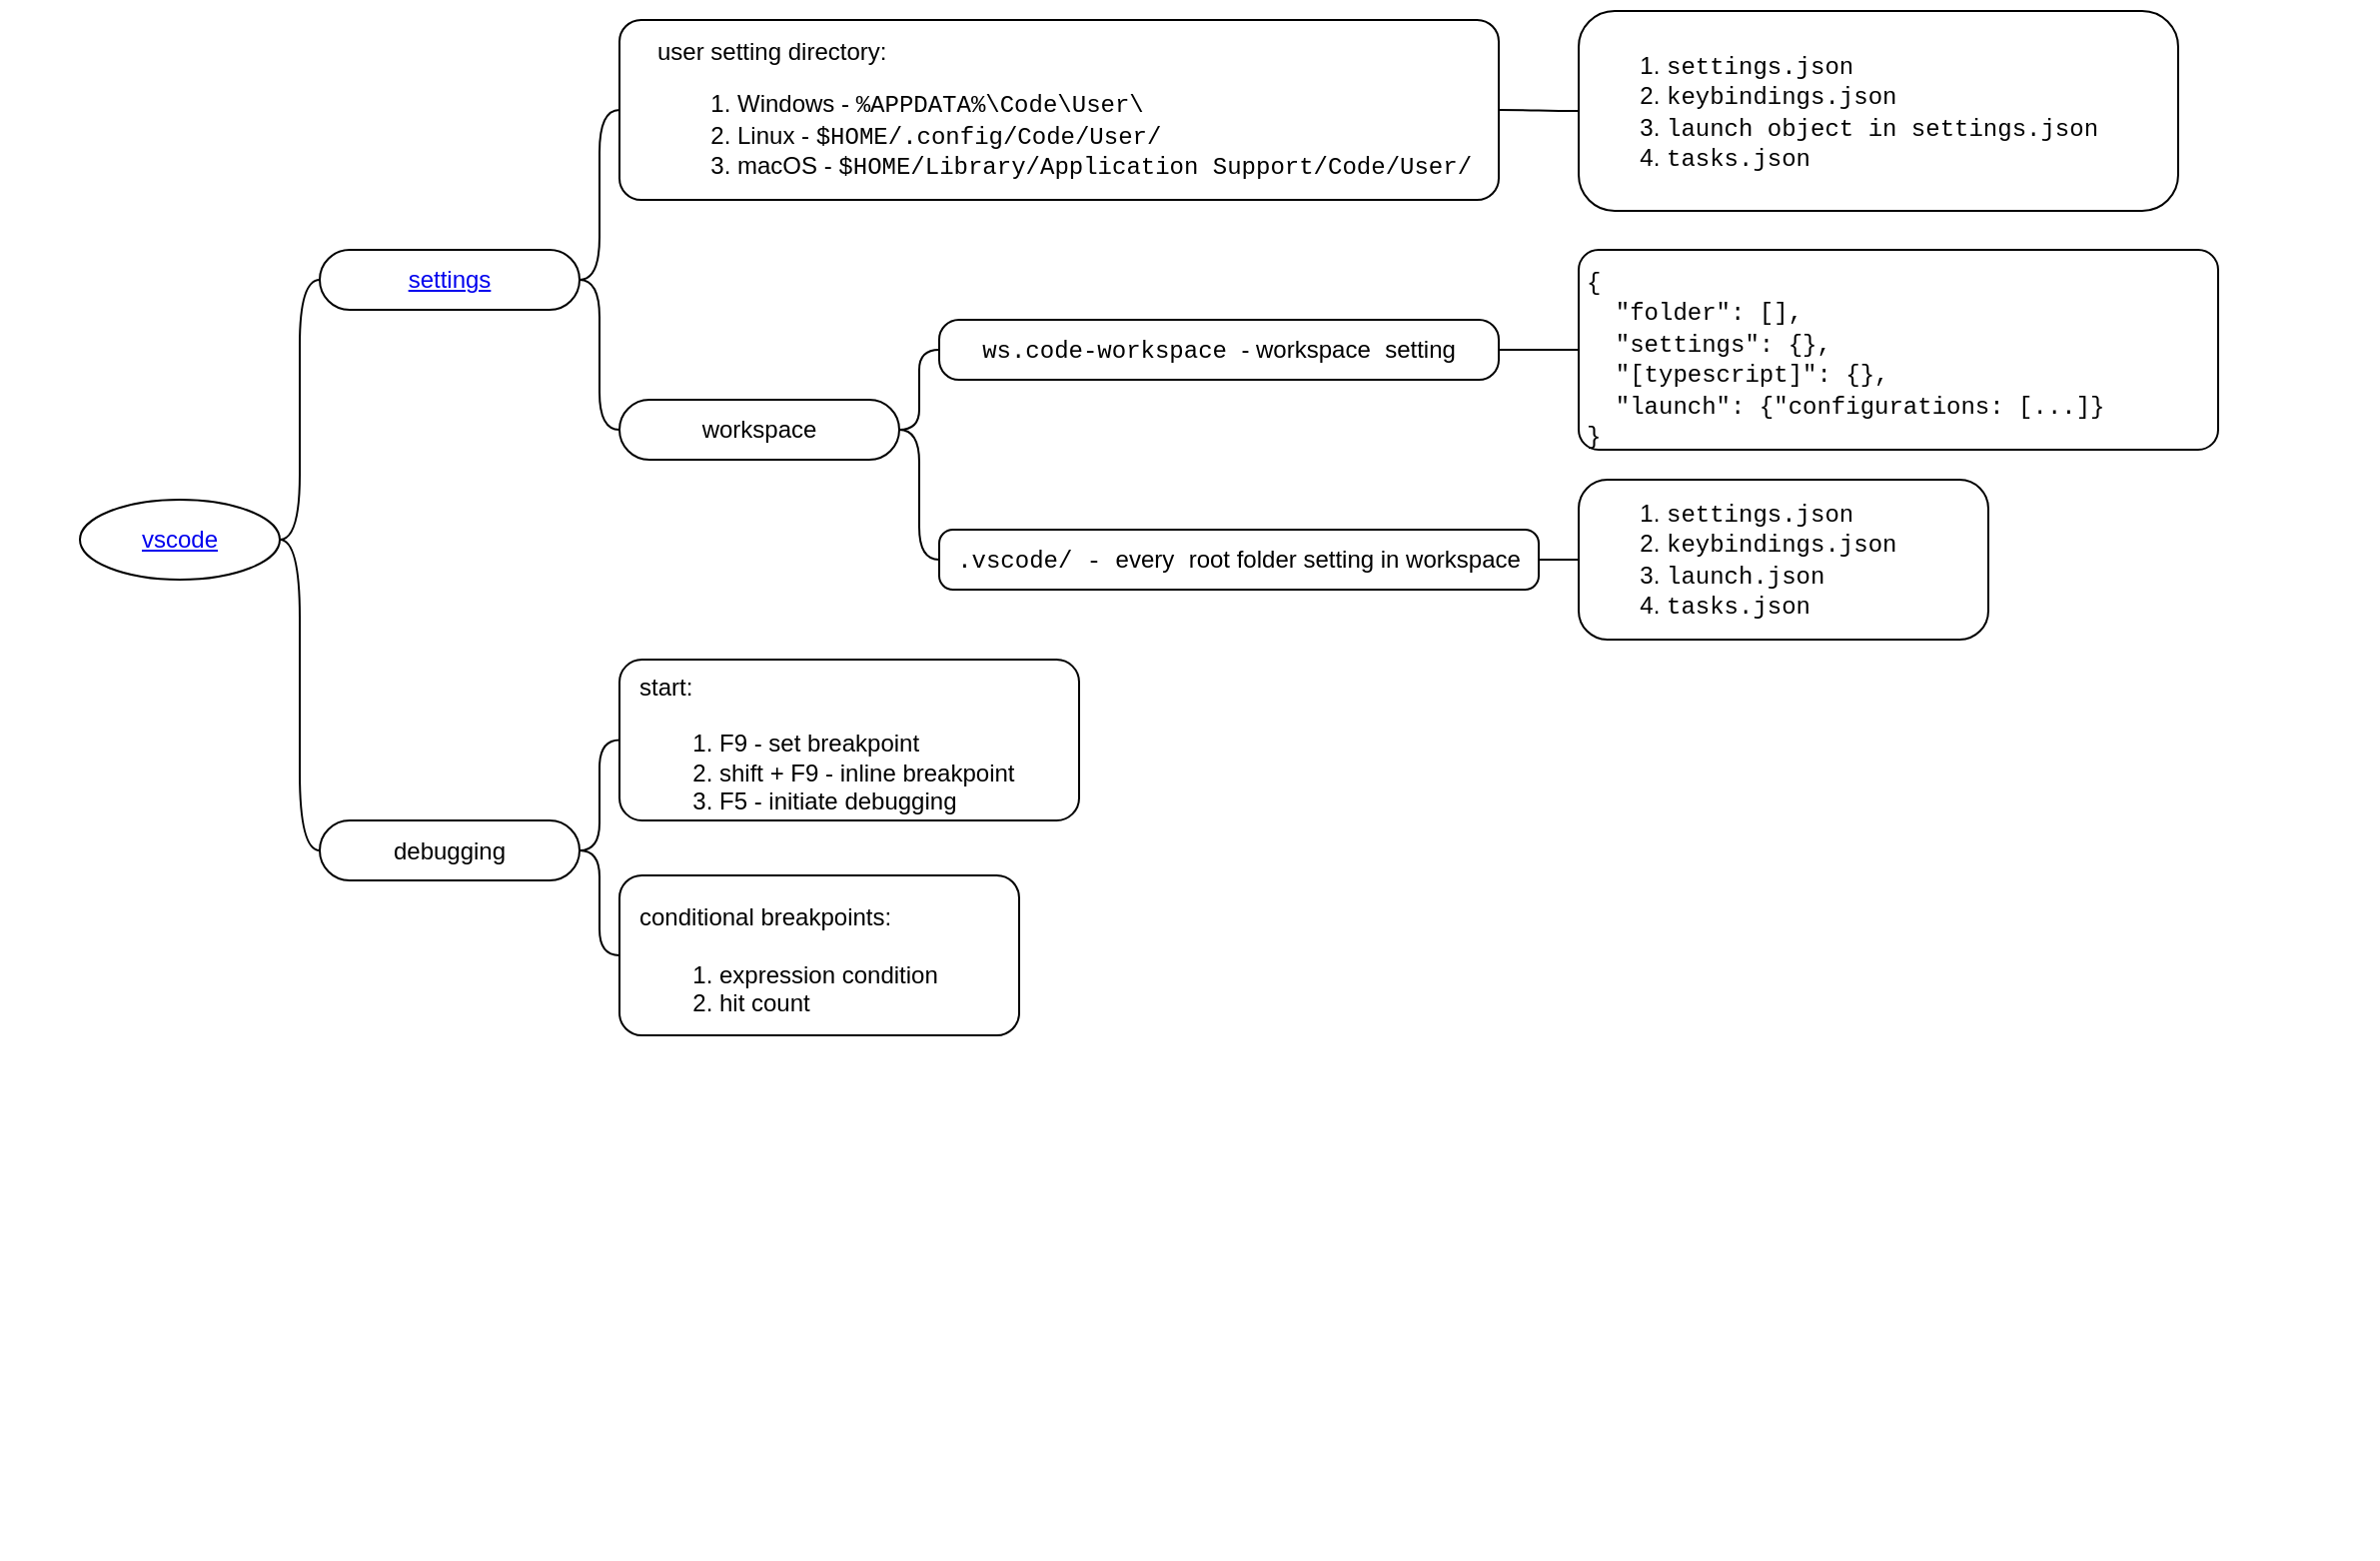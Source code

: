 <mxfile version="13.0.9" pages="4">
    <diagram id="K4R4QghZersOc9A9mNaJ" name="vscode">
        <mxGraphModel dx="436" dy="283" grid="1" gridSize="10" guides="1" tooltips="1" connect="1" arrows="1" fold="1" page="1" pageScale="1" pageWidth="2339" pageHeight="3300" math="0" shadow="0">
            <root>
                <mxCell id="dUwQ-VKBVRRGoe277Vrm-0"/>
                <mxCell id="dUwQ-VKBVRRGoe277Vrm-1" parent="dUwQ-VKBVRRGoe277Vrm-0"/>
                <mxCell id="g1oMZA-v6UON6Q8XWzZf-0" value="" style="swimlane;html=1;startSize=20;horizontal=1;containerType=tree;fillColor=none;strokeColor=none;" parent="dUwQ-VKBVRRGoe277Vrm-1" vertex="1">
                    <mxGeometry x="30" y="70" width="1190" height="780" as="geometry"/>
                </mxCell>
                <mxCell id="g1oMZA-v6UON6Q8XWzZf-1" value="" style="edgeStyle=entityRelationEdgeStyle;startArrow=none;endArrow=none;segment=10;curved=1;exitX=1;exitY=0.5;exitDx=0;exitDy=0;" parent="g1oMZA-v6UON6Q8XWzZf-0" source="07cBS2gzsWg7Vqvcydfd-3" target="g1oMZA-v6UON6Q8XWzZf-6" edge="1">
                    <mxGeometry relative="1" as="geometry"/>
                </mxCell>
                <mxCell id="g1oMZA-v6UON6Q8XWzZf-5" value="&lt;a href=&quot;https://code.visualstudio.com/&quot;&gt;vscode&lt;/a&gt;" style="ellipse;whiteSpace=wrap;html=1;align=center;container=1;recursiveResize=0;treeFolding=1;treeMoving=1;" parent="g1oMZA-v6UON6Q8XWzZf-0" vertex="1">
                    <mxGeometry x="40" y="250" width="100" height="40" as="geometry"/>
                </mxCell>
                <mxCell id="g1oMZA-v6UON6Q8XWzZf-6" value="user setting directory:&lt;br&gt;&lt;ol&gt;&lt;li&gt;Windows - &lt;font face=&quot;Courier New&quot;&gt;%APPDATA%\Code\User\&lt;/font&gt;&lt;/li&gt;&lt;li&gt;Linux - &lt;font face=&quot;Courier New&quot;&gt;$HOME/.config/Code/User/&lt;/font&gt;&lt;br&gt;&lt;/li&gt;&lt;li&gt;macOS -&amp;nbsp;&lt;font face=&quot;Courier New&quot;&gt;$HOME/Library/Application Support/Code/User/&lt;/font&gt;&lt;/li&gt;&lt;/ol&gt;" style="whiteSpace=wrap;html=1;rounded=1;arcSize=12;align=left;verticalAlign=top;container=1;recursiveResize=0;strokeWidth=1;autosize=1;spacing=4;treeFolding=1;treeMoving=1;spacingLeft=15;" parent="g1oMZA-v6UON6Q8XWzZf-0" vertex="1">
                    <mxGeometry x="310" y="10" width="440" height="90" as="geometry"/>
                </mxCell>
                <mxCell id="g1oMZA-v6UON6Q8XWzZf-14" value="" style="edgeStyle=entityRelationEdgeStyle;startArrow=none;endArrow=none;segment=10;curved=1;" parent="g1oMZA-v6UON6Q8XWzZf-0" source="g1oMZA-v6UON6Q8XWzZf-6" target="g1oMZA-v6UON6Q8XWzZf-15" edge="1">
                    <mxGeometry relative="1" as="geometry">
                        <mxPoint x="250" y="115" as="sourcePoint"/>
                    </mxGeometry>
                </mxCell>
                <mxCell id="g1oMZA-v6UON6Q8XWzZf-15" value="&lt;ol&gt;&lt;li&gt;&lt;font face=&quot;Courier New&quot;&gt;settings.json&lt;/font&gt;&lt;/li&gt;&lt;li&gt;&lt;font face=&quot;Courier New&quot;&gt;keybindings.json&lt;/font&gt;&lt;/li&gt;&lt;li&gt;&lt;font face=&quot;Courier New&quot;&gt;launch object in settings.json&lt;/font&gt;&lt;/li&gt;&lt;li&gt;&lt;font face=&quot;Courier New&quot;&gt;tasks.json&lt;/font&gt;&lt;/li&gt;&lt;/ol&gt;" style="whiteSpace=wrap;html=1;rounded=1;arcSize=18;align=left;verticalAlign=middle;container=1;recursiveResize=0;strokeWidth=1;autosize=1;spacing=4;treeFolding=1;treeMoving=1;" parent="g1oMZA-v6UON6Q8XWzZf-0" vertex="1">
                    <mxGeometry x="790" y="5.5" width="300" height="100" as="geometry"/>
                </mxCell>
                <mxCell id="g1oMZA-v6UON6Q8XWzZf-20" value="" style="edgeStyle=entityRelationEdgeStyle;startArrow=none;endArrow=none;segment=10;curved=1;exitX=1;exitY=0.5;exitDx=0;exitDy=0;" parent="g1oMZA-v6UON6Q8XWzZf-0" source="07cBS2gzsWg7Vqvcydfd-3" target="g1oMZA-v6UON6Q8XWzZf-21" edge="1">
                    <mxGeometry relative="1" as="geometry">
                        <mxPoint x="190" y="195" as="sourcePoint"/>
                    </mxGeometry>
                </mxCell>
                <mxCell id="g1oMZA-v6UON6Q8XWzZf-21" value="workspace" style="whiteSpace=wrap;html=1;rounded=1;arcSize=50;align=center;verticalAlign=middle;container=1;recursiveResize=0;strokeWidth=1;autosize=1;spacing=4;treeFolding=1;treeMoving=1;" parent="g1oMZA-v6UON6Q8XWzZf-0" vertex="1">
                    <mxGeometry x="310" y="200" width="140" height="30" as="geometry"/>
                </mxCell>
                <mxCell id="g1oMZA-v6UON6Q8XWzZf-22" value="" style="edgeStyle=entityRelationEdgeStyle;startArrow=none;endArrow=none;segment=10;curved=1;exitX=1;exitY=0.5;exitDx=0;exitDy=0;" parent="g1oMZA-v6UON6Q8XWzZf-0" source="g1oMZA-v6UON6Q8XWzZf-21" target="g1oMZA-v6UON6Q8XWzZf-23" edge="1">
                    <mxGeometry relative="1" as="geometry">
                        <mxPoint x="250" y="165" as="sourcePoint"/>
                    </mxGeometry>
                </mxCell>
                <UserObject label="&lt;font face=&quot;Courier New&quot;&gt;.vscode/ - &lt;/font&gt;every&lt;font face=&quot;Courier New&quot;&gt;&amp;nbsp;&lt;/font&gt;root folder setting in workspace" id="g1oMZA-v6UON6Q8XWzZf-23">
                    <mxCell style="whiteSpace=wrap;html=1;rounded=1;arcSize=23;align=center;verticalAlign=middle;container=1;recursiveResize=0;strokeWidth=1;autosize=1;spacing=4;treeFolding=1;treeMoving=1;" parent="g1oMZA-v6UON6Q8XWzZf-0" vertex="1">
                        <mxGeometry x="470" y="265" width="300" height="30" as="geometry"/>
                    </mxCell>
                </UserObject>
                <mxCell id="g1oMZA-v6UON6Q8XWzZf-24" value="" style="edgeStyle=entityRelationEdgeStyle;startArrow=none;endArrow=none;segment=10;curved=1;" parent="g1oMZA-v6UON6Q8XWzZf-0" source="g1oMZA-v6UON6Q8XWzZf-23" target="g1oMZA-v6UON6Q8XWzZf-25" edge="1">
                    <mxGeometry relative="1" as="geometry">
                        <mxPoint x="565" y="165" as="sourcePoint"/>
                    </mxGeometry>
                </mxCell>
                <mxCell id="g1oMZA-v6UON6Q8XWzZf-25" value="&lt;ol&gt;&lt;li&gt;&lt;font face=&quot;Courier New&quot;&gt;settings.json&lt;/font&gt;&lt;/li&gt;&lt;li&gt;&lt;font face=&quot;Courier New&quot;&gt;keybindings.json&lt;/font&gt;&lt;/li&gt;&lt;li&gt;&lt;font face=&quot;Courier New&quot;&gt;launch.json&lt;/font&gt;&lt;/li&gt;&lt;li&gt;&lt;font face=&quot;Courier New&quot;&gt;tasks.json&lt;/font&gt;&lt;/li&gt;&lt;/ol&gt;" style="whiteSpace=wrap;html=1;rounded=1;arcSize=18;align=left;verticalAlign=middle;container=1;recursiveResize=0;strokeWidth=1;autosize=1;spacing=4;treeFolding=1;treeMoving=1;" parent="g1oMZA-v6UON6Q8XWzZf-0" vertex="1">
                    <mxGeometry x="790" y="240" width="205" height="80" as="geometry"/>
                </mxCell>
                <mxCell id="mVDHqcfy2zTq7n2vBaY1-7" value="" style="edgeStyle=entityRelationEdgeStyle;startArrow=none;endArrow=none;segment=10;curved=1;exitX=1;exitY=0.5;exitDx=0;exitDy=0;" parent="g1oMZA-v6UON6Q8XWzZf-0" source="g1oMZA-v6UON6Q8XWzZf-21" target="mVDHqcfy2zTq7n2vBaY1-8" edge="1">
                    <mxGeometry relative="1" as="geometry">
                        <mxPoint x="370" y="235" as="sourcePoint"/>
                    </mxGeometry>
                </mxCell>
                <UserObject label="&lt;font face=&quot;Courier New&quot;&gt;ws.code-workspace &lt;/font&gt;- workspace&lt;font face=&quot;Courier New&quot;&gt;&amp;nbsp;&lt;/font&gt;setting" id="mVDHqcfy2zTq7n2vBaY1-8">
                    <mxCell style="whiteSpace=wrap;html=1;rounded=1;arcSize=33;align=center;verticalAlign=middle;container=1;recursiveResize=0;strokeWidth=1;autosize=1;spacing=4;treeFolding=1;treeMoving=1;" parent="g1oMZA-v6UON6Q8XWzZf-0" vertex="1">
                        <mxGeometry x="470" y="160" width="280" height="30" as="geometry"/>
                    </mxCell>
                </UserObject>
                <mxCell id="mVDHqcfy2zTq7n2vBaY1-9" value="" style="edgeStyle=entityRelationEdgeStyle;startArrow=none;endArrow=none;segment=10;curved=1;exitX=1;exitY=0.5;exitDx=0;exitDy=0;entryX=0;entryY=0.5;entryDx=0;entryDy=0;" parent="g1oMZA-v6UON6Q8XWzZf-0" source="mVDHqcfy2zTq7n2vBaY1-8" target="mVDHqcfy2zTq7n2vBaY1-10" edge="1">
                    <mxGeometry relative="1" as="geometry">
                        <mxPoint x="550" y="235" as="sourcePoint"/>
                        <mxPoint x="790" y="135" as="targetPoint"/>
                    </mxGeometry>
                </mxCell>
                <UserObject label="&lt;font face=&quot;Courier New&quot; style=&quot;font-size: 12px&quot;&gt;{&lt;br&gt;&amp;nbsp; &quot;folder&quot;: [],&lt;br&gt;&amp;nbsp; &quot;settings&quot;: {},&lt;br&gt;&amp;nbsp; &quot;[typescript]&quot;: {},&lt;br&gt;&amp;nbsp; &quot;launch&quot;: {&quot;configurations: [...]}&lt;br&gt;}&lt;br&gt;&lt;/font&gt;" id="mVDHqcfy2zTq7n2vBaY1-10">
                    <mxCell style="whiteSpace=wrap;html=1;rounded=1;arcSize=10;align=left;verticalAlign=top;container=1;recursiveResize=0;strokeWidth=1;autosize=1;spacing=4;treeFolding=1;treeMoving=1;" parent="g1oMZA-v6UON6Q8XWzZf-0" vertex="1">
                        <mxGeometry x="790" y="125" width="320" height="100" as="geometry"/>
                    </mxCell>
                </UserObject>
                <mxCell id="07cBS2gzsWg7Vqvcydfd-2" value="" style="edgeStyle=entityRelationEdgeStyle;startArrow=none;endArrow=none;segment=10;curved=1;" parent="g1oMZA-v6UON6Q8XWzZf-0" source="g1oMZA-v6UON6Q8XWzZf-5" target="07cBS2gzsWg7Vqvcydfd-3" edge="1">
                    <mxGeometry relative="1" as="geometry">
                        <mxPoint x="150" y="160" as="sourcePoint"/>
                    </mxGeometry>
                </mxCell>
                <mxCell id="07cBS2gzsWg7Vqvcydfd-3" value="&lt;a href=&quot;https://code.visualstudio.com/docs/getstarted/settings&quot;&gt;settings&lt;/a&gt;" style="whiteSpace=wrap;html=1;rounded=1;arcSize=50;align=center;verticalAlign=middle;container=1;recursiveResize=0;strokeWidth=1;autosize=1;spacing=4;treeFolding=1;treeMoving=1;" parent="g1oMZA-v6UON6Q8XWzZf-0" vertex="1">
                    <mxGeometry x="160" y="125" width="130" height="30" as="geometry"/>
                </mxCell>
                <mxCell id="oRyd6DHy6yoq9Ppxw7yS-2" value="" style="edgeStyle=entityRelationEdgeStyle;startArrow=none;endArrow=none;segment=10;curved=1;" parent="g1oMZA-v6UON6Q8XWzZf-0" source="g1oMZA-v6UON6Q8XWzZf-5" target="oRyd6DHy6yoq9Ppxw7yS-3" edge="1">
                    <mxGeometry relative="1" as="geometry">
                        <mxPoint x="160" y="210" as="sourcePoint"/>
                    </mxGeometry>
                </mxCell>
                <mxCell id="oRyd6DHy6yoq9Ppxw7yS-3" value="debugging" style="whiteSpace=wrap;html=1;rounded=1;arcSize=50;align=center;verticalAlign=middle;container=1;recursiveResize=0;strokeWidth=1;autosize=1;spacing=4;treeFolding=1;treeMoving=1;" parent="g1oMZA-v6UON6Q8XWzZf-0" vertex="1">
                    <mxGeometry x="160" y="410.5" width="130" height="30" as="geometry"/>
                </mxCell>
                <mxCell id="RprOEVf1tIVI0a0wrrcO-0" value="" style="edgeStyle=entityRelationEdgeStyle;startArrow=none;endArrow=none;segment=10;curved=1;" parent="g1oMZA-v6UON6Q8XWzZf-0" source="oRyd6DHy6yoq9Ppxw7yS-3" target="RprOEVf1tIVI0a0wrrcO-1" edge="1">
                    <mxGeometry relative="1" as="geometry">
                        <mxPoint x="170" y="333" as="sourcePoint"/>
                    </mxGeometry>
                </mxCell>
                <mxCell id="RprOEVf1tIVI0a0wrrcO-1" value="&lt;h3&gt;&lt;span style=&quot;font-size: 12px ; font-weight: normal&quot;&gt;start:&lt;/span&gt;&lt;br&gt;&lt;/h3&gt;&lt;ol&gt;&lt;li&gt;F9 - set breakpoint&lt;/li&gt;&lt;li&gt;shift + F9 - inline breakpoint&lt;/li&gt;&lt;li&gt;F5 - initiate debugging&amp;nbsp;&lt;/li&gt;&lt;/ol&gt;" style="whiteSpace=wrap;html=1;rounded=1;arcSize=14;align=left;verticalAlign=middle;container=1;recursiveResize=0;strokeWidth=1;autosize=1;spacing=4;treeFolding=1;treeMoving=1;spacingLeft=6;" parent="g1oMZA-v6UON6Q8XWzZf-0" vertex="1">
                    <mxGeometry x="310" y="330" width="230" height="80.5" as="geometry"/>
                </mxCell>
                <mxCell id="S_3lF0ny-4beljYbZym9-0" value="" style="edgeStyle=entityRelationEdgeStyle;startArrow=none;endArrow=none;segment=10;curved=1;" parent="g1oMZA-v6UON6Q8XWzZf-0" source="oRyd6DHy6yoq9Ppxw7yS-3" target="S_3lF0ny-4beljYbZym9-1" edge="1">
                    <mxGeometry relative="1" as="geometry">
                        <mxPoint x="320" y="443" as="sourcePoint"/>
                    </mxGeometry>
                </mxCell>
                <mxCell id="S_3lF0ny-4beljYbZym9-1" value="&lt;h3&gt;&lt;span style=&quot;font-size: 12px ; font-weight: normal&quot;&gt;conditional breakpoints:&lt;/span&gt;&lt;br&gt;&lt;/h3&gt;&lt;ol&gt;&lt;li&gt;expression condition&lt;/li&gt;&lt;li&gt;hit count&amp;nbsp;&lt;/li&gt;&lt;/ol&gt;" style="whiteSpace=wrap;html=1;rounded=1;arcSize=14;align=left;verticalAlign=middle;container=1;recursiveResize=0;strokeWidth=1;autosize=1;spacing=4;treeFolding=1;treeMoving=1;spacingLeft=6;" parent="g1oMZA-v6UON6Q8XWzZf-0" vertex="1">
                    <mxGeometry x="310" y="438" width="200" height="80" as="geometry"/>
                </mxCell>
            </root>
        </mxGraphModel>
    </diagram>
    <diagram id="FBWLnhBGEP0MXX_W7LkF" name="settings">
        <mxGraphModel dx="579" dy="281" grid="1" gridSize="10" guides="1" tooltips="1" connect="1" arrows="1" fold="1" page="1" pageScale="1" pageWidth="827" pageHeight="1169" math="0" shadow="0">
            <root>
                <mxCell id="0"/>
                <mxCell id="1" parent="0"/>
                <mxCell id="8Agz6uRHH6luh3BE55-S-1" value="" style="line;strokeWidth=1;fillColor=none;align=left;verticalAlign=middle;spacingTop=-1;spacingLeft=3;spacingRight=3;rotatable=0;labelPosition=right;points=[];portConstraint=eastwest;fontSize=12;" parent="1" vertex="1">
                    <mxGeometry x="390" y="310" width="40" height="8" as="geometry"/>
                </mxCell>
                <mxCell id="8Agz6uRHH6luh3BE55-S-2" value="&lt;table cellpadding=&quot;4&quot; cellspacing=&quot;0&quot; border=&quot;1&quot; style=&quot;font-size: 1em ; width: 100% ; height: 100%&quot;&gt;&lt;tbody&gt;&lt;tr&gt;&lt;th style=&quot;text-align: center&quot;&gt;&lt;span style=&quot;font-weight: normal&quot;&gt;settings&lt;/span&gt;&lt;/th&gt;&lt;td style=&quot;text-align: center&quot;&gt;meanings&lt;/td&gt;&lt;/tr&gt;&lt;tr&gt;&lt;td&gt;&lt;font face=&quot;Courier New&quot; color=&quot;#ff0000&quot;&gt;settings.json&lt;/font&gt;&lt;/td&gt;&lt;td&gt;设置文件&lt;/td&gt;&lt;/tr&gt;&lt;tr&gt;&lt;td&gt;&lt;h3&gt;&lt;font face=&quot;Courier New&quot;&gt;basic&lt;/font&gt;&lt;/h3&gt;&lt;font face=&quot;Courier New&quot;&gt;&lt;ol&gt;&lt;li&gt;&lt;font face=&quot;Courier New&quot;&gt;files.eol: &quot;\n&quot;&lt;/font&gt;&lt;/li&gt;&lt;li&gt;&lt;font face=&quot;Courier New&quot;&gt;files.associations: {&quot;*.rmd&quot;: &quot;markdown&quot;}&lt;br&gt;&lt;/font&gt;&lt;/li&gt;&lt;li&gt;&lt;font face=&quot;Courier New&quot;&gt;workbench.editor.enablePreview: false&lt;br&gt;&lt;/font&gt;&lt;/li&gt;&lt;/ol&gt;&lt;/font&gt;&lt;/td&gt;&lt;td&gt;&lt;h3&gt;&lt;br&gt;&lt;/h3&gt;&lt;ol&gt;&lt;li&gt;&quot;\n&quot;为换行符&lt;/li&gt;&lt;li&gt;文件类型对应&lt;/li&gt;&lt;li&gt;显示多个文件，当发现只显示一个文件窗口时设置&lt;br&gt;&lt;/li&gt;&lt;/ol&gt;&lt;/td&gt;&lt;/tr&gt;&lt;tr&gt;&lt;td&gt;&lt;h3 style=&quot;font-size: 14px&quot;&gt;Python:&lt;/h3&gt;&lt;ol&gt;&lt;li style=&quot;font-family: &amp;#34;courier new&amp;#34;&quot;&gt;&lt;font face=&quot;Courier New&quot;&gt;python.autoComplete.addBrackets: true&lt;/font&gt;&lt;/li&gt;&lt;li style=&quot;font-family: &amp;#34;courier new&amp;#34;&quot;&gt;&lt;font face=&quot;Courier New&quot;&gt;python.pythonPath: &quot;python&quot;&lt;/font&gt;&lt;/li&gt;&lt;li style=&quot;font-family: &amp;#34;courier new&amp;#34;&quot;&gt;python.autoComplete.extraPaths: [pkg1, pkg2, ...]&lt;/li&gt;&lt;li style=&quot;font-family: &amp;#34;courier new&amp;#34;&quot;&gt;python.jediEnabled: false&lt;/li&gt;&lt;li style=&quot;font-family: &amp;#34;courier new&amp;#34;&quot;&gt;python.linting.enabled: true&lt;/li&gt;&lt;/ol&gt;&lt;/td&gt;&lt;td&gt;&lt;h3&gt;&lt;br&gt;&lt;/h3&gt;&lt;ol&gt;&lt;li&gt;补全函数时自动加括号&lt;/li&gt;&lt;li&gt;设置python解释器路径&lt;/li&gt;&lt;li&gt;增加自定义包路径&lt;/li&gt;&lt;li&gt;不用Jedi而是ms补全，额外提供快速修复功能&lt;/li&gt;&lt;li&gt;开启linting，和上述jedi设置一起配置&lt;/li&gt;&lt;/ol&gt;&lt;/td&gt;&lt;/tr&gt;&lt;tr&gt;&lt;td&gt;&lt;h3&gt;Draw.io Integration:&lt;/h3&gt;&lt;ol&gt;&lt;li&gt;hediet.vscode-drawio.theme: atlas&lt;br&gt;&lt;/li&gt;&lt;/ol&gt;&lt;/td&gt;&lt;td&gt;&lt;br&gt;&lt;ol&gt;&lt;li&gt;设置背景&lt;/li&gt;&lt;/ol&gt;&lt;/td&gt;&lt;/tr&gt;&lt;tr&gt;&lt;td&gt;重启vscode&lt;/td&gt;&lt;td&gt;无法初始化设备 PRN&lt;br&gt;&lt;/td&gt;&lt;/tr&gt;&lt;/tbody&gt;&lt;/table&gt; " style="verticalAlign=top;align=left;overflow=fill;fontSize=12;fontFamily=Helvetica;html=1" parent="1" vertex="1">
                    <mxGeometry x="40" y="110" width="790" height="400" as="geometry"/>
                </mxCell>
            </root>
        </mxGraphModel>
    </diagram>
    <diagram id="BHrOOqIUnbpUJcI-PT_s" name="shortcuts">
        <mxGraphModel dx="436" dy="283" grid="1" gridSize="10" guides="1" tooltips="1" connect="1" arrows="1" fold="1" page="1" pageScale="1" pageWidth="827" pageHeight="1169" math="1" shadow="0">
            <root>
                <mxCell id="J0S1Tp6G4MbBAgsrbNJQ-0"/>
                <mxCell id="J0S1Tp6G4MbBAgsrbNJQ-1" parent="J0S1Tp6G4MbBAgsrbNJQ-0"/>
                <mxCell id="J0S1Tp6G4MbBAgsrbNJQ-2" value="&lt;table cellpadding=&quot;4&quot; cellspacing=&quot;0&quot; border=&quot;1&quot; style=&quot;font-size: 1em ; width: 100% ; height: 100%&quot;&gt;&lt;tbody&gt;&lt;tr&gt;&lt;th&gt;keys&lt;/th&gt;&lt;th&gt;actions&lt;/th&gt;&lt;/tr&gt;&lt;tr&gt;&lt;td&gt;&lt;font color=&quot;#ff0000&quot;&gt;keybindings.json&lt;/font&gt;&lt;/td&gt;&lt;td&gt;快捷键绑定文件&lt;/td&gt;&lt;/tr&gt;&lt;tr&gt;&lt;td&gt;ctrl+p; cmd+p&lt;/td&gt;&lt;td&gt;查找文件&lt;/td&gt;&lt;/tr&gt;&lt;tr&gt;&lt;td&gt;ctrl+shift+p; cmd+shift+p&lt;/td&gt;&lt;td&gt;命令&lt;/td&gt;&lt;/tr&gt;&lt;tr&gt;&lt;td&gt;; cmd+k cmd+s&lt;/td&gt;&lt;td&gt;设置快捷键&lt;/td&gt;&lt;/tr&gt;&lt;tr&gt;&lt;td&gt;; cmd + shift + k&lt;/td&gt;&lt;td&gt;删除当前行&lt;/td&gt;&lt;/tr&gt;&lt;tr&gt;&lt;td&gt;ctrl + j&lt;/td&gt;&lt;td&gt;合并行&lt;/td&gt;&lt;/tr&gt;&lt;tr&gt;&lt;td&gt;; cmd + shift + enter&lt;/td&gt;&lt;td&gt;在上方插入一行&lt;/td&gt;&lt;/tr&gt;&lt;tr&gt;&lt;td&gt;; cmd + enter&lt;/td&gt;&lt;td&gt;在下方插入一行&lt;/td&gt;&lt;/tr&gt;&lt;tr&gt;&lt;td&gt;shift + alt + \(\uparrow \downarrow\)&lt;/td&gt;&lt;td&gt;复制到上一行或下一行&lt;/td&gt;&lt;/tr&gt;&lt;tr&gt;&lt;td&gt;alt + \(\uparrow \downarrow\)&lt;/td&gt;&lt;td&gt;移动到上一行或下一行&lt;/td&gt;&lt;/tr&gt;&lt;tr&gt;&lt;td&gt;ctrl + backspace;&lt;/td&gt;&lt;td&gt;删除左边单词&lt;/td&gt;&lt;/tr&gt;&lt;tr&gt;&lt;td&gt;ctrl + delete;&lt;/td&gt;&lt;td&gt;删除右边单词&lt;/td&gt;&lt;/tr&gt;&lt;tr&gt;&lt;td&gt;ctrl + space; alt + esc, fn + ctrl + space&lt;/td&gt;&lt;td&gt;触发补全&lt;/td&gt;&lt;/tr&gt;&lt;tr&gt;&lt;td&gt;ctrl+click;&lt;/td&gt;&lt;td&gt;跳转到链接或定义&lt;/td&gt;&lt;/tr&gt;&lt;tr&gt;&lt;td&gt;ctrl + ], ctrl + [;&lt;/td&gt;&lt;td&gt;行缩进&lt;/td&gt;&lt;/tr&gt;&lt;tr&gt;&lt;td&gt;ctrl + G&lt;/td&gt;&lt;td&gt;跳转到指定行&lt;/td&gt;&lt;/tr&gt;&lt;/tbody&gt;&lt;/table&gt; " style="verticalAlign=top;align=left;overflow=fill;fontSize=12;fontFamily=Helvetica;html=1" parent="J0S1Tp6G4MbBAgsrbNJQ-1" vertex="1">
                    <mxGeometry x="40" y="60" width="400" height="420" as="geometry"/>
                </mxCell>
            </root>
        </mxGraphModel>
    </diagram>
    <diagram id="-PNWrWSnkWKRuond0kSB" name="plugins">
        <mxGraphModel dx="579" dy="281" grid="1" gridSize="10" guides="1" tooltips="1" connect="1" arrows="1" fold="1" page="1" pageScale="1" pageWidth="2339" pageHeight="3300" math="0" shadow="0">
            <root>
                <mxCell id="0ULeX2zkz-rmOQAiP5B0-0"/>
                <mxCell id="0ULeX2zkz-rmOQAiP5B0-1" parent="0ULeX2zkz-rmOQAiP5B0-0"/>
                <mxCell id="0ULeX2zkz-rmOQAiP5B0-2" value="&lt;table cellpadding=&quot;4&quot; cellspacing=&quot;0&quot; border=&quot;1&quot; style=&quot;font-size: 1em ; width: 100% ; height: 100%&quot;&gt;&lt;tbody&gt;&lt;tr&gt;&lt;th style=&quot;text-align: center&quot;&gt;&lt;span style=&quot;font-weight: normal&quot;&gt;插件&lt;/span&gt;&lt;/th&gt;&lt;th style=&quot;text-align: center&quot;&gt;&lt;span style=&quot;font-weight: normal&quot;&gt;应用&lt;/span&gt;&lt;/th&gt;&lt;/tr&gt;&lt;tr&gt;&lt;td&gt;Simple Vim&lt;/td&gt;&lt;td&gt;&lt;h3&gt;special keybindings:&lt;/h3&gt;&lt;div&gt;&lt;ol&gt;&lt;li&gt;&lt;font face=&quot;Courier New&quot;&gt;_&lt;/font&gt; - to the beginning of the line&lt;/li&gt;&lt;/ol&gt;&lt;/div&gt;&lt;/td&gt;&lt;/tr&gt;&lt;tr&gt;&lt;td&gt;Draw.io Integration&lt;/td&gt;&lt;td&gt;&lt;br&gt;&lt;/td&gt;&lt;/tr&gt;&lt;tr&gt;&lt;td&gt;Remote Development&lt;/td&gt;&lt;td&gt;&lt;h3&gt;install and configure:&lt;/h3&gt;&lt;ol&gt;&lt;li&gt;install &lt;a href=&quot;https://git-scm.com/download/win&quot;&gt;git for windows&lt;/a&gt;&amp;nbsp;just for windows os&lt;/li&gt;&lt;li&gt;&lt;font face=&quot;Courier New&quot;&gt;ssh-keygen -t rsa&lt;/font&gt;&amp;nbsp;creates &lt;i&gt;public key&lt;/i&gt; to the remote machine&lt;/li&gt;&lt;li&gt;set &lt;font face=&quot;Courier New&quot;&gt;Remote.SSH: Path = path/to/ssh.exe&lt;/font&gt;&lt;/li&gt;&lt;li&gt;configure setting in file &lt;font face=&quot;Courier New&quot;&gt;~/.ssh/config&lt;/font&gt;&lt;/li&gt;&lt;/ol&gt;&lt;div&gt;&lt;font face=&quot;Courier New&quot;&gt;&lt;div&gt;&amp;nbsp; &amp;nbsp; &amp;nbsp; &amp;nbsp; Host server1&lt;/div&gt;&lt;div&gt;&amp;nbsp; &amp;nbsp; &amp;nbsp; &amp;nbsp; &amp;nbsp; HostName 192.168.1.0&lt;/div&gt;&lt;div&gt;&amp;nbsp; &amp;nbsp; &amp;nbsp; &amp;nbsp; &amp;nbsp; User hello&lt;/div&gt;&lt;/font&gt;&lt;/div&gt;&lt;/td&gt;&lt;/tr&gt;&lt;tr&gt;&lt;td&gt;&lt;a href=&quot;https://code.visualstudio.com/docs/python/python-tutorial&quot;&gt;Python (Microsoft)&lt;/a&gt;&lt;/td&gt;&lt;td&gt;&lt;h3&gt;environment:&lt;/h3&gt;&lt;ol&gt;&lt;li&gt;&lt;font face=&quot;Courier New&quot;&gt;Python: Select Interprete&lt;/font&gt;r&lt;/li&gt;&lt;li&gt;&lt;font face=&quot;Courier New&quot;&gt;Python: Start REPL&lt;/font&gt;&lt;/li&gt;&lt;/ol&gt;&lt;h3&gt;refactor:&lt;/h3&gt;&lt;ol&gt;&lt;li&gt;&lt;font face=&quot;Courier New&quot;&gt;Python Refactor: Extract Variable&lt;/font&gt;&lt;/li&gt;&lt;li&gt;&lt;font face=&quot;Courier New&quot;&gt;Python Refactor: Extract Method&lt;/font&gt;&lt;/li&gt;&lt;li&gt;&lt;font face=&quot;Courier New&quot;&gt;Python Refactor: Sort Imports&lt;br&gt;&lt;/font&gt;&lt;/li&gt;&lt;/ol&gt;&lt;h3&gt;linting:&lt;/h3&gt;&lt;div&gt;&lt;ol&gt;&lt;li&gt;&lt;font face=&quot;Courier New&quot;&gt;Python: Select Linter - &lt;/font&gt;use pylint default&lt;/li&gt;&lt;li&gt;&lt;font face=&quot;Courier New&quot;&gt;Python: Enable Linting&lt;/font&gt;&lt;/li&gt;&lt;li&gt;&lt;font face=&quot;Courier New&quot;&gt;Python: Run Linting&lt;/font&gt;&lt;/li&gt;&lt;/ol&gt;&lt;h3&gt;&lt;font face=&quot;Courier New&quot;&gt;testing:&lt;/font&gt;&lt;/h3&gt;&lt;/div&gt;&lt;div&gt;&lt;ol&gt;&lt;li&gt;&lt;font face=&quot;Courier New&quot;&gt;Python: Configure Tests - &lt;/font&gt;select a test framework and configure it&lt;/li&gt;&lt;li&gt;&lt;font face=&quot;Courier New&quot;&gt;Python: Discover Tests&lt;/font&gt; - discover test framework automatically when saving a test file by default, when &lt;font face=&quot;Courier New&quot;&gt;false&lt;/font&gt;, will disable it&lt;br&gt;&lt;/li&gt;&lt;li&gt;&lt;font face=&quot;Courier New&quot;&gt;Python: Run All Tests&lt;/font&gt;&lt;/li&gt;&lt;li&gt;&lt;font face=&quot;Courier New&quot;&gt;unittestAargs: [&quot;-v&quot;, &quot;-s&quot;, &quot;./test&quot;, &quot;-p&quot;, &quot;test_*.py&quot;] &lt;/font&gt;- &quot;-v&quot; verbose output, remove this argument for simple output; &quot;-s&quot; specifies starting directory for test files,e.g., &quot;./test&quot; directory; &quot;-p&quot; is the pattern used to look for test files in the &quot;-s&quot; directory, such as files starting with &quot;test_&quot;. see&amp;nbsp;&lt;a href=&quot;https://docs.python.org/3/library/unittest.html#command-line-interface&quot;&gt;unittest command-line interface&lt;/a&gt;&lt;/li&gt;&lt;/ol&gt;&lt;h3&gt;jupyter&lt;/h3&gt;&lt;/div&gt;&lt;div&gt;&lt;ol&gt;&lt;li&gt;&lt;font face=&quot;Courier New&quot;&gt;Python: Create Blank New Jupyter Notebook &lt;/font&gt;- creates a notebook&lt;/li&gt;&lt;li&gt;cells can have there status, unselected, command mode, and edit mode.&lt;/li&gt;&lt;li&gt;&lt;font face=&quot;Courier New&quot;&gt;# %%&lt;/font&gt; - defines jupyter-like code cells within python file&amp;nbsp;&lt;/li&gt;&lt;/ol&gt;&lt;h3&gt;jupyter settings:&lt;/h3&gt;&lt;div&gt;&lt;ol&gt;&lt;li&gt;python.dataScience.themeMatplotlibPlots: true&lt;br&gt;&lt;/li&gt;&lt;/ol&gt;&lt;/div&gt;&lt;h3&gt;jupyter shortcuts:&lt;/h3&gt;&lt;ol&gt;&lt;li&gt;&lt;font face=&quot;Courier New&quot; style=&quot;font-size: 1em&quot;&gt;ESC&lt;/font&gt;&lt;span style=&quot;font-size: 1em&quot;&gt;&amp;nbsp;- edit mode to command mode&lt;/span&gt;&lt;/li&gt;&lt;li&gt;&lt;font face=&quot;Courier New&quot; style=&quot;font-size: 1em&quot;&gt;Enter&lt;/font&gt;&lt;span style=&quot;font-size: 1em&quot;&gt;&amp;nbsp;- command mode to edit mode&lt;/span&gt;&lt;/li&gt;&lt;li&gt;&lt;span style=&quot;font-size: 1em&quot;&gt;A - adds cell above&lt;/span&gt;&lt;/li&gt;&lt;li&gt;&lt;span style=&quot;font-size: 1em&quot;&gt;B - adds cell below&lt;/span&gt;&lt;/li&gt;&lt;li&gt;&lt;span style=&quot;font-size: 1em&quot;&gt;DD - deletes current cell&lt;/span&gt;&lt;/li&gt;&lt;li&gt;&lt;span style=&quot;font-size: 1em&quot;&gt;J,K - moves up and down in command mode&lt;/span&gt;&lt;/li&gt;&lt;li&gt;&lt;span style=&quot;font-size: 1em&quot;&gt;ctrl + enter - runs current cell&lt;/span&gt;&lt;/li&gt;&lt;li&gt;&lt;span style=&quot;font-size: 1em&quot;&gt;shift + enter - runs current cell and insert a cell below&lt;/span&gt;&lt;/li&gt;&lt;/ol&gt;&lt;div&gt;&lt;br&gt;&lt;/div&gt;&lt;/div&gt;&lt;/td&gt;&lt;/tr&gt;&lt;/tbody&gt;&lt;/table&gt; " style="verticalAlign=top;align=left;overflow=fill;fontSize=12;fontFamily=Helvetica;html=1;whiteSpace=wrap;" parent="0ULeX2zkz-rmOQAiP5B0-1" vertex="1">
                    <mxGeometry x="70" y="20" width="660" height="1050" as="geometry"/>
                </mxCell>
            </root>
        </mxGraphModel>
    </diagram>
</mxfile>